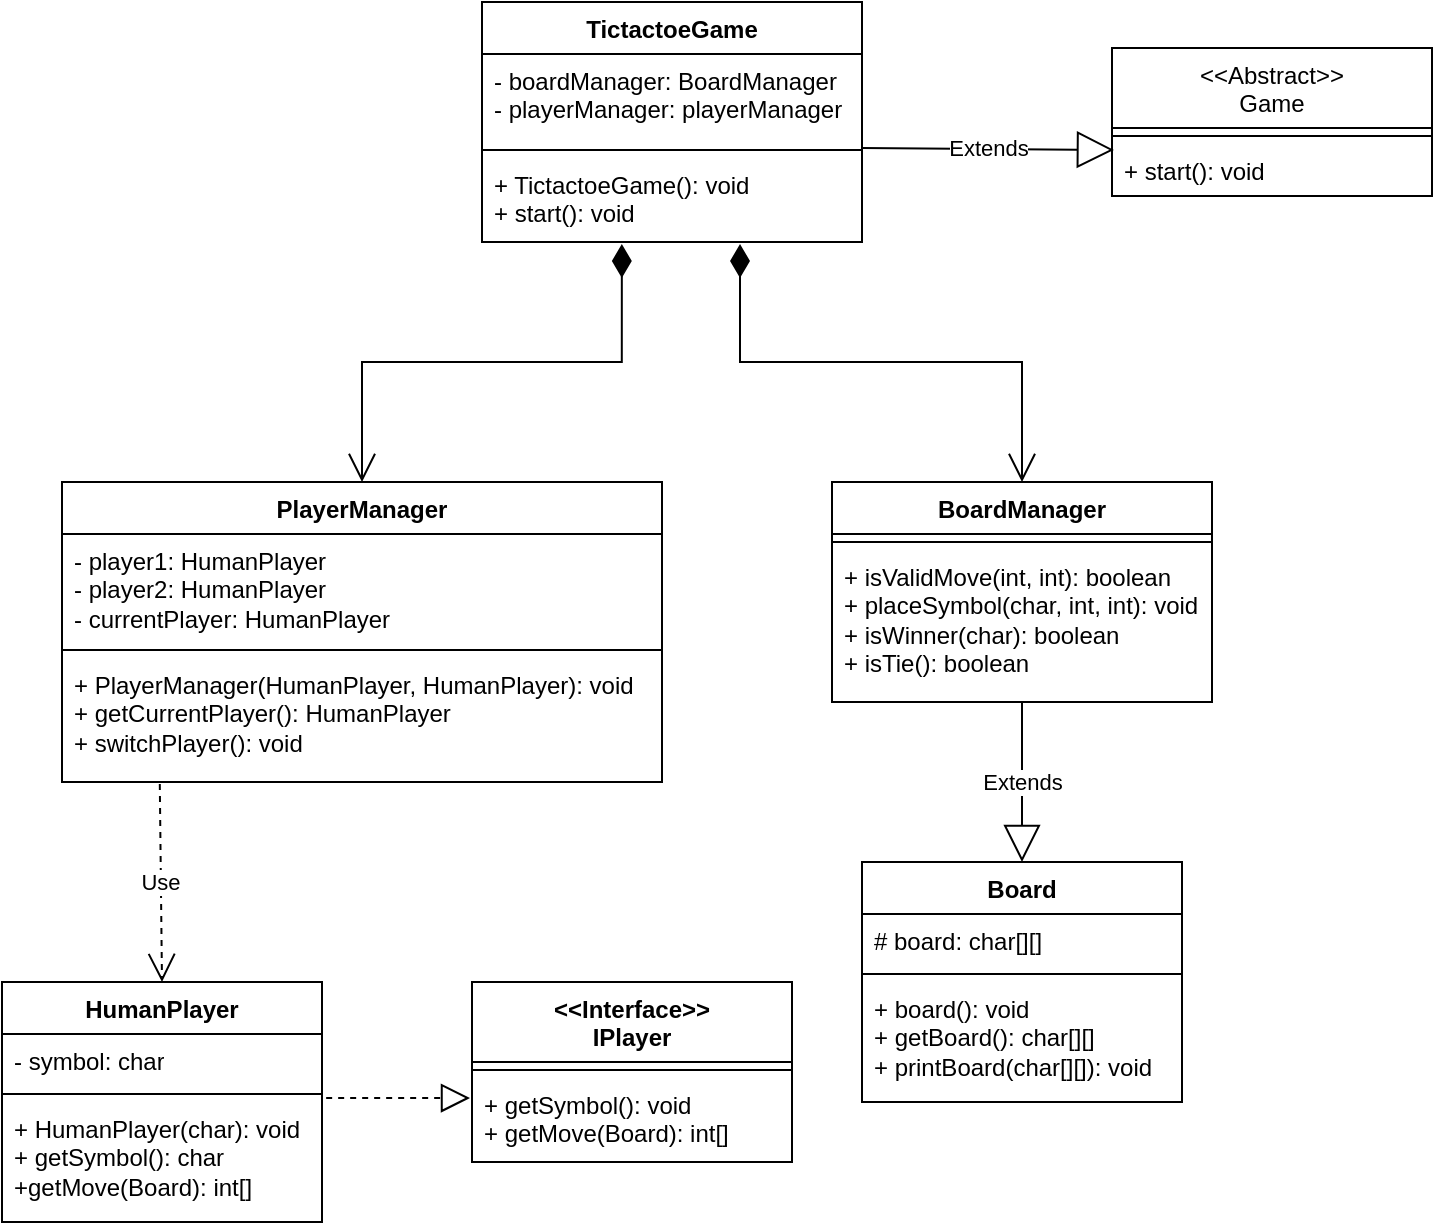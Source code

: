 <mxfile version="24.8.3">
  <diagram name="Page-1" id="vG2iDehwh0ModBr2qLH2">
    <mxGraphModel grid="1" page="1" gridSize="10" guides="1" tooltips="1" connect="1" arrows="1" fold="1" pageScale="1" pageWidth="850" pageHeight="1100" math="0" shadow="0">
      <root>
        <mxCell id="0" />
        <mxCell id="1" parent="0" />
        <mxCell id="mB8uMbvoKgrO5J7uaGN0-5" value="Board" style="swimlane;fontStyle=1;align=center;verticalAlign=top;childLayout=stackLayout;horizontal=1;startSize=26;horizontalStack=0;resizeParent=1;resizeParentMax=0;resizeLast=0;collapsible=1;marginBottom=0;whiteSpace=wrap;html=1;" vertex="1" parent="1">
          <mxGeometry x="498" y="690" width="160" height="120" as="geometry" />
        </mxCell>
        <mxCell id="mB8uMbvoKgrO5J7uaGN0-6" value="# board: char[][]" style="text;strokeColor=none;fillColor=none;align=left;verticalAlign=top;spacingLeft=4;spacingRight=4;overflow=hidden;rotatable=0;points=[[0,0.5],[1,0.5]];portConstraint=eastwest;whiteSpace=wrap;html=1;" vertex="1" parent="mB8uMbvoKgrO5J7uaGN0-5">
          <mxGeometry y="26" width="160" height="26" as="geometry" />
        </mxCell>
        <mxCell id="mB8uMbvoKgrO5J7uaGN0-7" value="" style="line;strokeWidth=1;fillColor=none;align=left;verticalAlign=middle;spacingTop=-1;spacingLeft=3;spacingRight=3;rotatable=0;labelPosition=right;points=[];portConstraint=eastwest;strokeColor=inherit;" vertex="1" parent="mB8uMbvoKgrO5J7uaGN0-5">
          <mxGeometry y="52" width="160" height="8" as="geometry" />
        </mxCell>
        <mxCell id="mB8uMbvoKgrO5J7uaGN0-8" value="+ board(): void&lt;div&gt;+ getBoard(): char[][]&lt;/div&gt;&lt;div&gt;+ printBoard(char[][]): void&lt;/div&gt;" style="text;strokeColor=none;fillColor=none;align=left;verticalAlign=top;spacingLeft=4;spacingRight=4;overflow=hidden;rotatable=0;points=[[0,0.5],[1,0.5]];portConstraint=eastwest;whiteSpace=wrap;html=1;" vertex="1" parent="mB8uMbvoKgrO5J7uaGN0-5">
          <mxGeometry y="60" width="160" height="60" as="geometry" />
        </mxCell>
        <mxCell id="mB8uMbvoKgrO5J7uaGN0-9" value="BoardManager" style="swimlane;fontStyle=1;align=center;verticalAlign=top;childLayout=stackLayout;horizontal=1;startSize=26;horizontalStack=0;resizeParent=1;resizeParentMax=0;resizeLast=0;collapsible=1;marginBottom=0;whiteSpace=wrap;html=1;" vertex="1" parent="1">
          <mxGeometry x="483" y="500" width="190" height="110" as="geometry" />
        </mxCell>
        <mxCell id="mB8uMbvoKgrO5J7uaGN0-11" value="" style="line;strokeWidth=1;fillColor=none;align=left;verticalAlign=middle;spacingTop=-1;spacingLeft=3;spacingRight=3;rotatable=0;labelPosition=right;points=[];portConstraint=eastwest;strokeColor=inherit;" vertex="1" parent="mB8uMbvoKgrO5J7uaGN0-9">
          <mxGeometry y="26" width="190" height="8" as="geometry" />
        </mxCell>
        <mxCell id="mB8uMbvoKgrO5J7uaGN0-12" value="+ isValidMove(int, int): boolean&lt;div&gt;+ placeSymbol(char, int, int): void&lt;/div&gt;&lt;div&gt;+ isWinner(char): boolean&lt;/div&gt;&lt;div&gt;+ isTie(): boolean&lt;br&gt;&lt;div&gt;&lt;br&gt;&lt;/div&gt;&lt;/div&gt;" style="text;strokeColor=none;fillColor=none;align=left;verticalAlign=top;spacingLeft=4;spacingRight=4;overflow=hidden;rotatable=0;points=[[0,0.5],[1,0.5]];portConstraint=eastwest;whiteSpace=wrap;html=1;" vertex="1" parent="mB8uMbvoKgrO5J7uaGN0-9">
          <mxGeometry y="34" width="190" height="76" as="geometry" />
        </mxCell>
        <mxCell id="mB8uMbvoKgrO5J7uaGN0-13" value="&lt;span style=&quot;font-weight: normal;&quot;&gt;&amp;lt;&amp;lt;Abstract&amp;gt;&amp;gt;&lt;/span&gt;&lt;div&gt;&lt;span style=&quot;font-weight: normal;&quot;&gt;Game&lt;/span&gt;&lt;/div&gt;" style="swimlane;fontStyle=1;align=center;verticalAlign=top;childLayout=stackLayout;horizontal=1;startSize=40;horizontalStack=0;resizeParent=1;resizeParentMax=0;resizeLast=0;collapsible=1;marginBottom=0;whiteSpace=wrap;html=1;" vertex="1" parent="1">
          <mxGeometry x="623" y="283" width="160" height="74" as="geometry" />
        </mxCell>
        <mxCell id="mB8uMbvoKgrO5J7uaGN0-15" value="" style="line;strokeWidth=1;fillColor=none;align=left;verticalAlign=middle;spacingTop=-1;spacingLeft=3;spacingRight=3;rotatable=0;labelPosition=right;points=[];portConstraint=eastwest;strokeColor=inherit;" vertex="1" parent="mB8uMbvoKgrO5J7uaGN0-13">
          <mxGeometry y="40" width="160" height="8" as="geometry" />
        </mxCell>
        <mxCell id="mB8uMbvoKgrO5J7uaGN0-16" value="+ start(): void" style="text;strokeColor=none;fillColor=none;align=left;verticalAlign=top;spacingLeft=4;spacingRight=4;overflow=hidden;rotatable=0;points=[[0,0.5],[1,0.5]];portConstraint=eastwest;whiteSpace=wrap;html=1;" vertex="1" parent="mB8uMbvoKgrO5J7uaGN0-13">
          <mxGeometry y="48" width="160" height="26" as="geometry" />
        </mxCell>
        <mxCell id="mB8uMbvoKgrO5J7uaGN0-17" value="HumanPlayer" style="swimlane;fontStyle=1;align=center;verticalAlign=top;childLayout=stackLayout;horizontal=1;startSize=26;horizontalStack=0;resizeParent=1;resizeParentMax=0;resizeLast=0;collapsible=1;marginBottom=0;whiteSpace=wrap;html=1;" vertex="1" parent="1">
          <mxGeometry x="68" y="750" width="160" height="120" as="geometry" />
        </mxCell>
        <mxCell id="mB8uMbvoKgrO5J7uaGN0-18" value="- symbol: char" style="text;strokeColor=none;fillColor=none;align=left;verticalAlign=top;spacingLeft=4;spacingRight=4;overflow=hidden;rotatable=0;points=[[0,0.5],[1,0.5]];portConstraint=eastwest;whiteSpace=wrap;html=1;" vertex="1" parent="mB8uMbvoKgrO5J7uaGN0-17">
          <mxGeometry y="26" width="160" height="26" as="geometry" />
        </mxCell>
        <mxCell id="mB8uMbvoKgrO5J7uaGN0-19" value="" style="line;strokeWidth=1;fillColor=none;align=left;verticalAlign=middle;spacingTop=-1;spacingLeft=3;spacingRight=3;rotatable=0;labelPosition=right;points=[];portConstraint=eastwest;strokeColor=inherit;" vertex="1" parent="mB8uMbvoKgrO5J7uaGN0-17">
          <mxGeometry y="52" width="160" height="8" as="geometry" />
        </mxCell>
        <mxCell id="mB8uMbvoKgrO5J7uaGN0-20" value="+ HumanPlayer(char): void&lt;div&gt;+ getSymbol(): char&lt;/div&gt;&lt;div&gt;+getMove(Board): int[]&lt;/div&gt;" style="text;strokeColor=none;fillColor=none;align=left;verticalAlign=top;spacingLeft=4;spacingRight=4;overflow=hidden;rotatable=0;points=[[0,0.5],[1,0.5]];portConstraint=eastwest;whiteSpace=wrap;html=1;" vertex="1" parent="mB8uMbvoKgrO5J7uaGN0-17">
          <mxGeometry y="60" width="160" height="60" as="geometry" />
        </mxCell>
        <mxCell id="mB8uMbvoKgrO5J7uaGN0-21" value="&amp;lt;&amp;lt;Interface&amp;gt;&amp;gt;&lt;div&gt;IPlayer&lt;/div&gt;" style="swimlane;fontStyle=1;align=center;verticalAlign=top;childLayout=stackLayout;horizontal=1;startSize=40;horizontalStack=0;resizeParent=1;resizeParentMax=0;resizeLast=0;collapsible=1;marginBottom=0;whiteSpace=wrap;html=1;" vertex="1" parent="1">
          <mxGeometry x="303" y="750" width="160" height="90" as="geometry" />
        </mxCell>
        <mxCell id="mB8uMbvoKgrO5J7uaGN0-23" value="" style="line;strokeWidth=1;fillColor=none;align=left;verticalAlign=middle;spacingTop=-1;spacingLeft=3;spacingRight=3;rotatable=0;labelPosition=right;points=[];portConstraint=eastwest;strokeColor=inherit;" vertex="1" parent="mB8uMbvoKgrO5J7uaGN0-21">
          <mxGeometry y="40" width="160" height="8" as="geometry" />
        </mxCell>
        <mxCell id="mB8uMbvoKgrO5J7uaGN0-24" value="+ getSymbol(): void&lt;div&gt;+ getMove(Board): int[]&lt;/div&gt;" style="text;strokeColor=none;fillColor=none;align=left;verticalAlign=top;spacingLeft=4;spacingRight=4;overflow=hidden;rotatable=0;points=[[0,0.5],[1,0.5]];portConstraint=eastwest;whiteSpace=wrap;html=1;" vertex="1" parent="mB8uMbvoKgrO5J7uaGN0-21">
          <mxGeometry y="48" width="160" height="42" as="geometry" />
        </mxCell>
        <mxCell id="mB8uMbvoKgrO5J7uaGN0-25" value="PlayerManager" style="swimlane;fontStyle=1;align=center;verticalAlign=top;childLayout=stackLayout;horizontal=1;startSize=26;horizontalStack=0;resizeParent=1;resizeParentMax=0;resizeLast=0;collapsible=1;marginBottom=0;whiteSpace=wrap;html=1;" vertex="1" parent="1">
          <mxGeometry x="98" y="500" width="300" height="150" as="geometry" />
        </mxCell>
        <mxCell id="mB8uMbvoKgrO5J7uaGN0-26" value="- player1: HumanPlayer&lt;div&gt;- player2: HumanPlayer&lt;/div&gt;&lt;div&gt;- currentPlayer: HumanPlayer&lt;/div&gt;" style="text;strokeColor=none;fillColor=none;align=left;verticalAlign=top;spacingLeft=4;spacingRight=4;overflow=hidden;rotatable=0;points=[[0,0.5],[1,0.5]];portConstraint=eastwest;whiteSpace=wrap;html=1;" vertex="1" parent="mB8uMbvoKgrO5J7uaGN0-25">
          <mxGeometry y="26" width="300" height="54" as="geometry" />
        </mxCell>
        <mxCell id="mB8uMbvoKgrO5J7uaGN0-27" value="" style="line;strokeWidth=1;fillColor=none;align=left;verticalAlign=middle;spacingTop=-1;spacingLeft=3;spacingRight=3;rotatable=0;labelPosition=right;points=[];portConstraint=eastwest;strokeColor=inherit;" vertex="1" parent="mB8uMbvoKgrO5J7uaGN0-25">
          <mxGeometry y="80" width="300" height="8" as="geometry" />
        </mxCell>
        <mxCell id="mB8uMbvoKgrO5J7uaGN0-28" value="+ PlayerManager(HumanPlayer, HumanPlayer): void&lt;div&gt;+ getCurrentPlayer(): HumanPlayer&lt;/div&gt;&lt;div&gt;+ switchPlayer(): void&lt;/div&gt;" style="text;strokeColor=none;fillColor=none;align=left;verticalAlign=top;spacingLeft=4;spacingRight=4;overflow=hidden;rotatable=0;points=[[0,0.5],[1,0.5]];portConstraint=eastwest;whiteSpace=wrap;html=1;" vertex="1" parent="mB8uMbvoKgrO5J7uaGN0-25">
          <mxGeometry y="88" width="300" height="62" as="geometry" />
        </mxCell>
        <mxCell id="mB8uMbvoKgrO5J7uaGN0-29" value="TictactoeGame" style="swimlane;fontStyle=1;align=center;verticalAlign=top;childLayout=stackLayout;horizontal=1;startSize=26;horizontalStack=0;resizeParent=1;resizeParentMax=0;resizeLast=0;collapsible=1;marginBottom=0;whiteSpace=wrap;html=1;" vertex="1" parent="1">
          <mxGeometry x="308" y="260" width="190" height="120" as="geometry" />
        </mxCell>
        <mxCell id="mB8uMbvoKgrO5J7uaGN0-30" value="- boardManager: BoardManager&lt;div&gt;- playerManager: playerManager&lt;/div&gt;" style="text;strokeColor=none;fillColor=none;align=left;verticalAlign=top;spacingLeft=4;spacingRight=4;overflow=hidden;rotatable=0;points=[[0,0.5],[1,0.5]];portConstraint=eastwest;whiteSpace=wrap;html=1;" vertex="1" parent="mB8uMbvoKgrO5J7uaGN0-29">
          <mxGeometry y="26" width="190" height="44" as="geometry" />
        </mxCell>
        <mxCell id="mB8uMbvoKgrO5J7uaGN0-31" value="" style="line;strokeWidth=1;fillColor=none;align=left;verticalAlign=middle;spacingTop=-1;spacingLeft=3;spacingRight=3;rotatable=0;labelPosition=right;points=[];portConstraint=eastwest;strokeColor=inherit;" vertex="1" parent="mB8uMbvoKgrO5J7uaGN0-29">
          <mxGeometry y="70" width="190" height="8" as="geometry" />
        </mxCell>
        <mxCell id="mB8uMbvoKgrO5J7uaGN0-32" value="+ TictactoeGame(): void&lt;div&gt;+ start(): void&lt;/div&gt;" style="text;strokeColor=none;fillColor=none;align=left;verticalAlign=top;spacingLeft=4;spacingRight=4;overflow=hidden;rotatable=0;points=[[0,0.5],[1,0.5]];portConstraint=eastwest;whiteSpace=wrap;html=1;" vertex="1" parent="mB8uMbvoKgrO5J7uaGN0-29">
          <mxGeometry y="78" width="190" height="42" as="geometry" />
        </mxCell>
        <mxCell id="mB8uMbvoKgrO5J7uaGN0-33" value="Extends" style="endArrow=block;endSize=16;endFill=0;html=1;rounded=0;exitX=1;exitY=1.068;exitDx=0;exitDy=0;exitPerimeter=0;entryX=0.006;entryY=0.115;entryDx=0;entryDy=0;entryPerimeter=0;" edge="1" parent="1" source="mB8uMbvoKgrO5J7uaGN0-30" target="mB8uMbvoKgrO5J7uaGN0-16">
          <mxGeometry width="160" relative="1" as="geometry">
            <mxPoint x="568" y="470" as="sourcePoint" />
            <mxPoint x="728" y="470" as="targetPoint" />
          </mxGeometry>
        </mxCell>
        <mxCell id="mB8uMbvoKgrO5J7uaGN0-36" value="" style="endArrow=open;html=1;endSize=12;startArrow=diamondThin;startSize=14;startFill=1;edgeStyle=orthogonalEdgeStyle;align=left;verticalAlign=bottom;rounded=0;entryX=0.5;entryY=0;entryDx=0;entryDy=0;exitX=0.679;exitY=1.024;exitDx=0;exitDy=0;exitPerimeter=0;" edge="1" parent="1" source="mB8uMbvoKgrO5J7uaGN0-32" target="mB8uMbvoKgrO5J7uaGN0-9">
          <mxGeometry x="-1" y="3" relative="1" as="geometry">
            <mxPoint x="398" y="410" as="sourcePoint" />
            <mxPoint x="598" y="450" as="targetPoint" />
          </mxGeometry>
        </mxCell>
        <mxCell id="mB8uMbvoKgrO5J7uaGN0-37" value="" style="endArrow=open;html=1;endSize=12;startArrow=diamondThin;startSize=14;startFill=1;edgeStyle=orthogonalEdgeStyle;align=left;verticalAlign=bottom;rounded=0;entryX=0.5;entryY=0;entryDx=0;entryDy=0;exitX=0.368;exitY=1.024;exitDx=0;exitDy=0;exitPerimeter=0;" edge="1" parent="1" source="mB8uMbvoKgrO5J7uaGN0-32" target="mB8uMbvoKgrO5J7uaGN0-25">
          <mxGeometry x="-1" y="3" relative="1" as="geometry">
            <mxPoint x="378" y="390" as="sourcePoint" />
            <mxPoint x="278" y="450" as="targetPoint" />
          </mxGeometry>
        </mxCell>
        <mxCell id="mB8uMbvoKgrO5J7uaGN0-38" value="Extends" style="endArrow=block;endSize=16;endFill=0;html=1;rounded=0;entryX=0.5;entryY=0;entryDx=0;entryDy=0;exitX=0.5;exitY=1;exitDx=0;exitDy=0;exitPerimeter=0;" edge="1" parent="1" source="mB8uMbvoKgrO5J7uaGN0-12" target="mB8uMbvoKgrO5J7uaGN0-5">
          <mxGeometry width="160" relative="1" as="geometry">
            <mxPoint x="378" y="580" as="sourcePoint" />
            <mxPoint x="538" y="580" as="targetPoint" />
          </mxGeometry>
        </mxCell>
        <mxCell id="mB8uMbvoKgrO5J7uaGN0-39" value="Use" style="endArrow=open;endSize=12;dashed=1;html=1;rounded=0;entryX=0.5;entryY=0;entryDx=0;entryDy=0;exitX=0.163;exitY=1.016;exitDx=0;exitDy=0;exitPerimeter=0;" edge="1" parent="1" source="mB8uMbvoKgrO5J7uaGN0-28" target="mB8uMbvoKgrO5J7uaGN0-17">
          <mxGeometry width="160" relative="1" as="geometry">
            <mxPoint x="378" y="580" as="sourcePoint" />
            <mxPoint x="538" y="580" as="targetPoint" />
          </mxGeometry>
        </mxCell>
        <mxCell id="mB8uMbvoKgrO5J7uaGN0-40" value="" style="endArrow=block;dashed=1;endFill=0;endSize=12;html=1;rounded=0;exitX=1.013;exitY=-0.033;exitDx=0;exitDy=0;exitPerimeter=0;" edge="1" parent="1" source="mB8uMbvoKgrO5J7uaGN0-20">
          <mxGeometry width="160" relative="1" as="geometry">
            <mxPoint x="378" y="680" as="sourcePoint" />
            <mxPoint x="302" y="808" as="targetPoint" />
          </mxGeometry>
        </mxCell>
      </root>
    </mxGraphModel>
  </diagram>
</mxfile>
